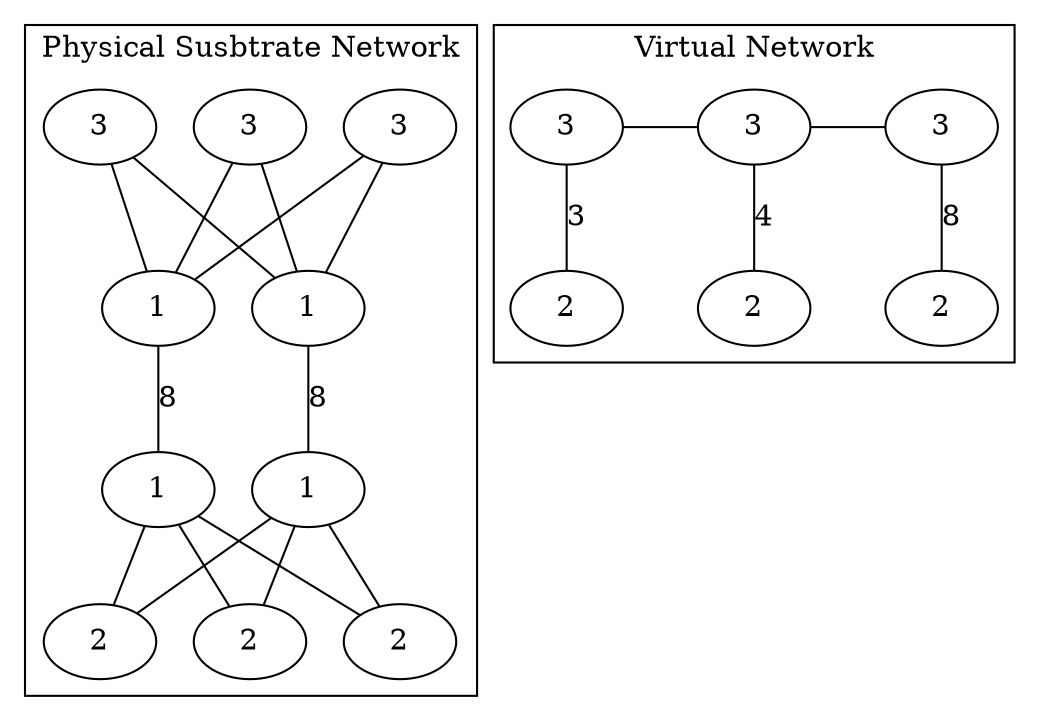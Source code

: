 Graph approx {
  model="subset"
  rankdir= "TB";
  subgraph cluster_substrate {
    K=1010;
     label = "Physical Susbtrate Network";
     {rank=same; 
       a [label="3"];
       b [label="3"];
       c [label="3"];
     }
    {rank=same;
      d[label="1"]; e[label="1"]; 
    }
    {rank=same;
      g[label="1"]; h[label="1"];
    }
    {rank=same;
       x [label="2"]; 
       y[label="2"]; 
       z[label="2"]; 
    }
  }

  a -- d
  a -- e
  b -- d
  b -- e
  c -- d
  c -- e

  d -- g [label="8"]
  e -- h [label="8"]

  g -- x
  g -- y
  g -- z
  h -- x
  h -- y
  h -- z

  subgraph cluster_virtual {
    label = "Virtual Network";
    {rank=same; 
      "a'" [label="3"];
      "b'" [label="3"];
      "c'" [label="3"];
    }
    {rank=same; 
      "x'"[label="2"]; 
      "y'"[label="2"]; 
      "z'"[label="2"]; 
    }
  }
  "a'" -- "x'" [label = "3"]
  "b'" -- "y'" [label = "4"]
  "c'" -- "z'" [label = "8"]
  "a'" -- "b'" -- "c'"
}

